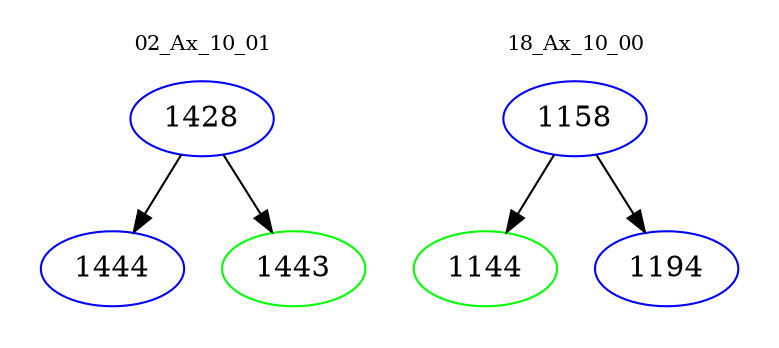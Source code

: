 digraph{
subgraph cluster_0 {
color = white
label = "02_Ax_10_01";
fontsize=10;
T0_1428 [label="1428", color="blue"]
T0_1428 -> T0_1444 [color="black"]
T0_1444 [label="1444", color="blue"]
T0_1428 -> T0_1443 [color="black"]
T0_1443 [label="1443", color="green"]
}
subgraph cluster_1 {
color = white
label = "18_Ax_10_00";
fontsize=10;
T1_1158 [label="1158", color="blue"]
T1_1158 -> T1_1144 [color="black"]
T1_1144 [label="1144", color="green"]
T1_1158 -> T1_1194 [color="black"]
T1_1194 [label="1194", color="blue"]
}
}
